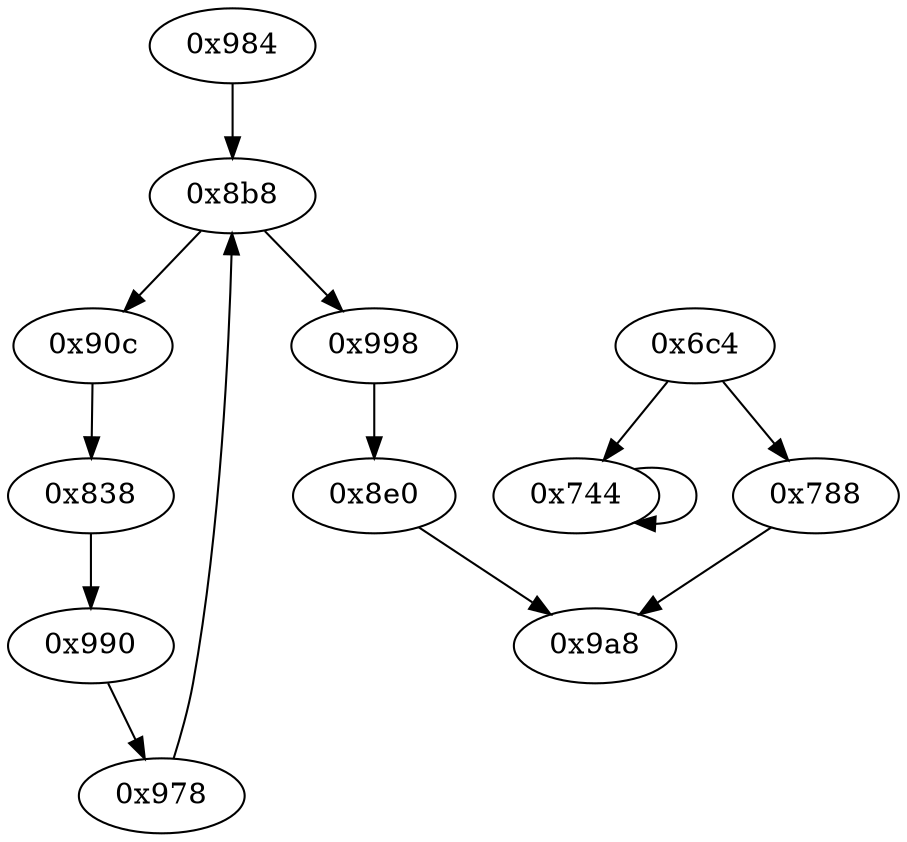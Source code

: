 digraph "" {
	graph ["edge"="{}",
		file="/Users/mark/Documents//论文//第二篇论文//2018-08-24交论文后的备份/2019/CFG/basic-algorithms/multtable/1732_recovered.dot",
		"graph"="{u'file': u'/Users/mark/Documents//\u8bba\u6587//\u7b2c\u4e8c\u7bc7\u8bba\u6587//2018-08-24\u4ea4\u8bba\u6587\u540e\u7684\u5907\u4efd/\
2019/CFG/basic-algorithms/multtable/1732_recovered.dot'}",
		"node"="{u'opcode': u''}"
	];
	"0x984"	 [opcode="[u'mov', u'mov', u'b']"];
	"0x8b8"	 [opcode="[u'str', u'ldr', u'ldr', u'ldr', u'cmp', u'mov', u'b']"];
	"0x984" -> "0x8b8" [key=0];
"0x978" [opcode="[u'ldr', u'mov', u'b']"];
"0x978" -> "0x8b8" [key=0];
"0x788" [opcode="[u'str', u'str', u'mov', u'mov', u'mov', u'mov', u'ldr', u'mov', u'bl', u'ldr', u'mov', u'b']"];
"0x9a8" [opcode="[u'ldr', u'ldr', u'ldr', u'ldr', u'sub', u'mov', u'sub', u'pop']"];
"0x788" -> "0x9a8" [key=0];
"0x838" [opcode="[u'ldr', u'mov', u'ldr', u'ldr', u'mov', u'bl', u'ldr', u'mov', u'mov', u'add', u'str', u'ldr', u'b']"];
"0x990" [opcode="[u'ldr', u'b']"];
"0x838" -> "0x990" [key=0];
"0x6c4" [opcode="[u'push', u'add', u'sub', u'mov', u'ldr', u'str', u'ldr', u'sub', u'ldr', u'ldr', u'str', u'add', u'ldr', u'ldr', u'ldr', u'str', \
u'b']"];
"0x6c4" -> "0x788" [key=0];
"0x744" [opcode="[u'ldr', u'cmp', u'mov', u'mov', u'b']"];
"0x6c4" -> "0x744" [key=0];
"0x998" [opcode="[u'ldr', u'ldr', u'b']"];
"0x8e0" [opcode="[u'ldr', u'cmp', u'mov', u'mov', u'b']"];
"0x998" -> "0x8e0" [key=0];
"0x990" -> "0x978" [key=0];
"0x744" -> "0x744" [key=0];
"0x8b8" -> "0x998" [key=0];
"0x90c" [opcode="[u'ldr', u'ldr', u'mul', u'str', u'ldr', u'b']"];
"0x8b8" -> "0x90c" [key=0];
"0x8e0" -> "0x9a8" [key=0];
"0x90c" -> "0x838" [key=0];
}

